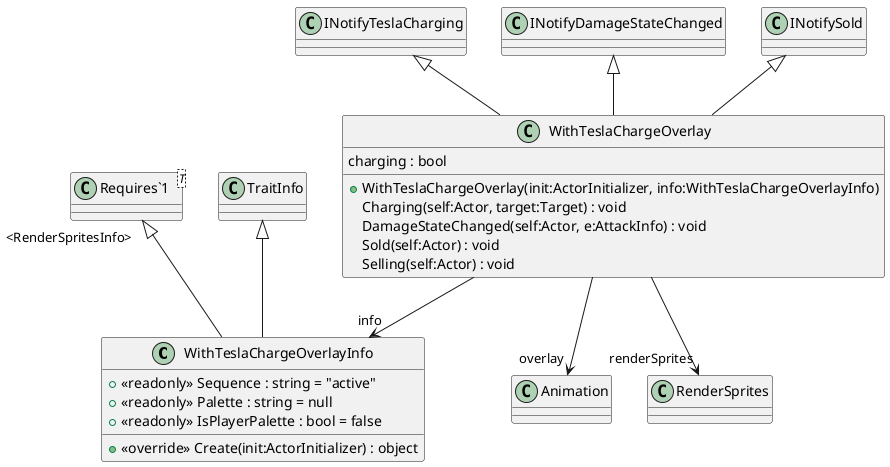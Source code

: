 @startuml
class WithTeslaChargeOverlayInfo {
    + <<readonly>> Sequence : string = "active"
    + <<readonly>> Palette : string = null
    + <<readonly>> IsPlayerPalette : bool = false
    + <<override>> Create(init:ActorInitializer) : object
}
class WithTeslaChargeOverlay {
    charging : bool
    + WithTeslaChargeOverlay(init:ActorInitializer, info:WithTeslaChargeOverlayInfo)
    Charging(self:Actor, target:Target) : void
    DamageStateChanged(self:Actor, e:AttackInfo) : void
    Sold(self:Actor) : void
    Selling(self:Actor) : void
}
class "Requires`1"<T> {
}
TraitInfo <|-- WithTeslaChargeOverlayInfo
"Requires`1" "<RenderSpritesInfo>" <|-- WithTeslaChargeOverlayInfo
INotifyTeslaCharging <|-- WithTeslaChargeOverlay
INotifyDamageStateChanged <|-- WithTeslaChargeOverlay
INotifySold <|-- WithTeslaChargeOverlay
WithTeslaChargeOverlay --> "overlay" Animation
WithTeslaChargeOverlay --> "renderSprites" RenderSprites
WithTeslaChargeOverlay --> "info" WithTeslaChargeOverlayInfo
@enduml
